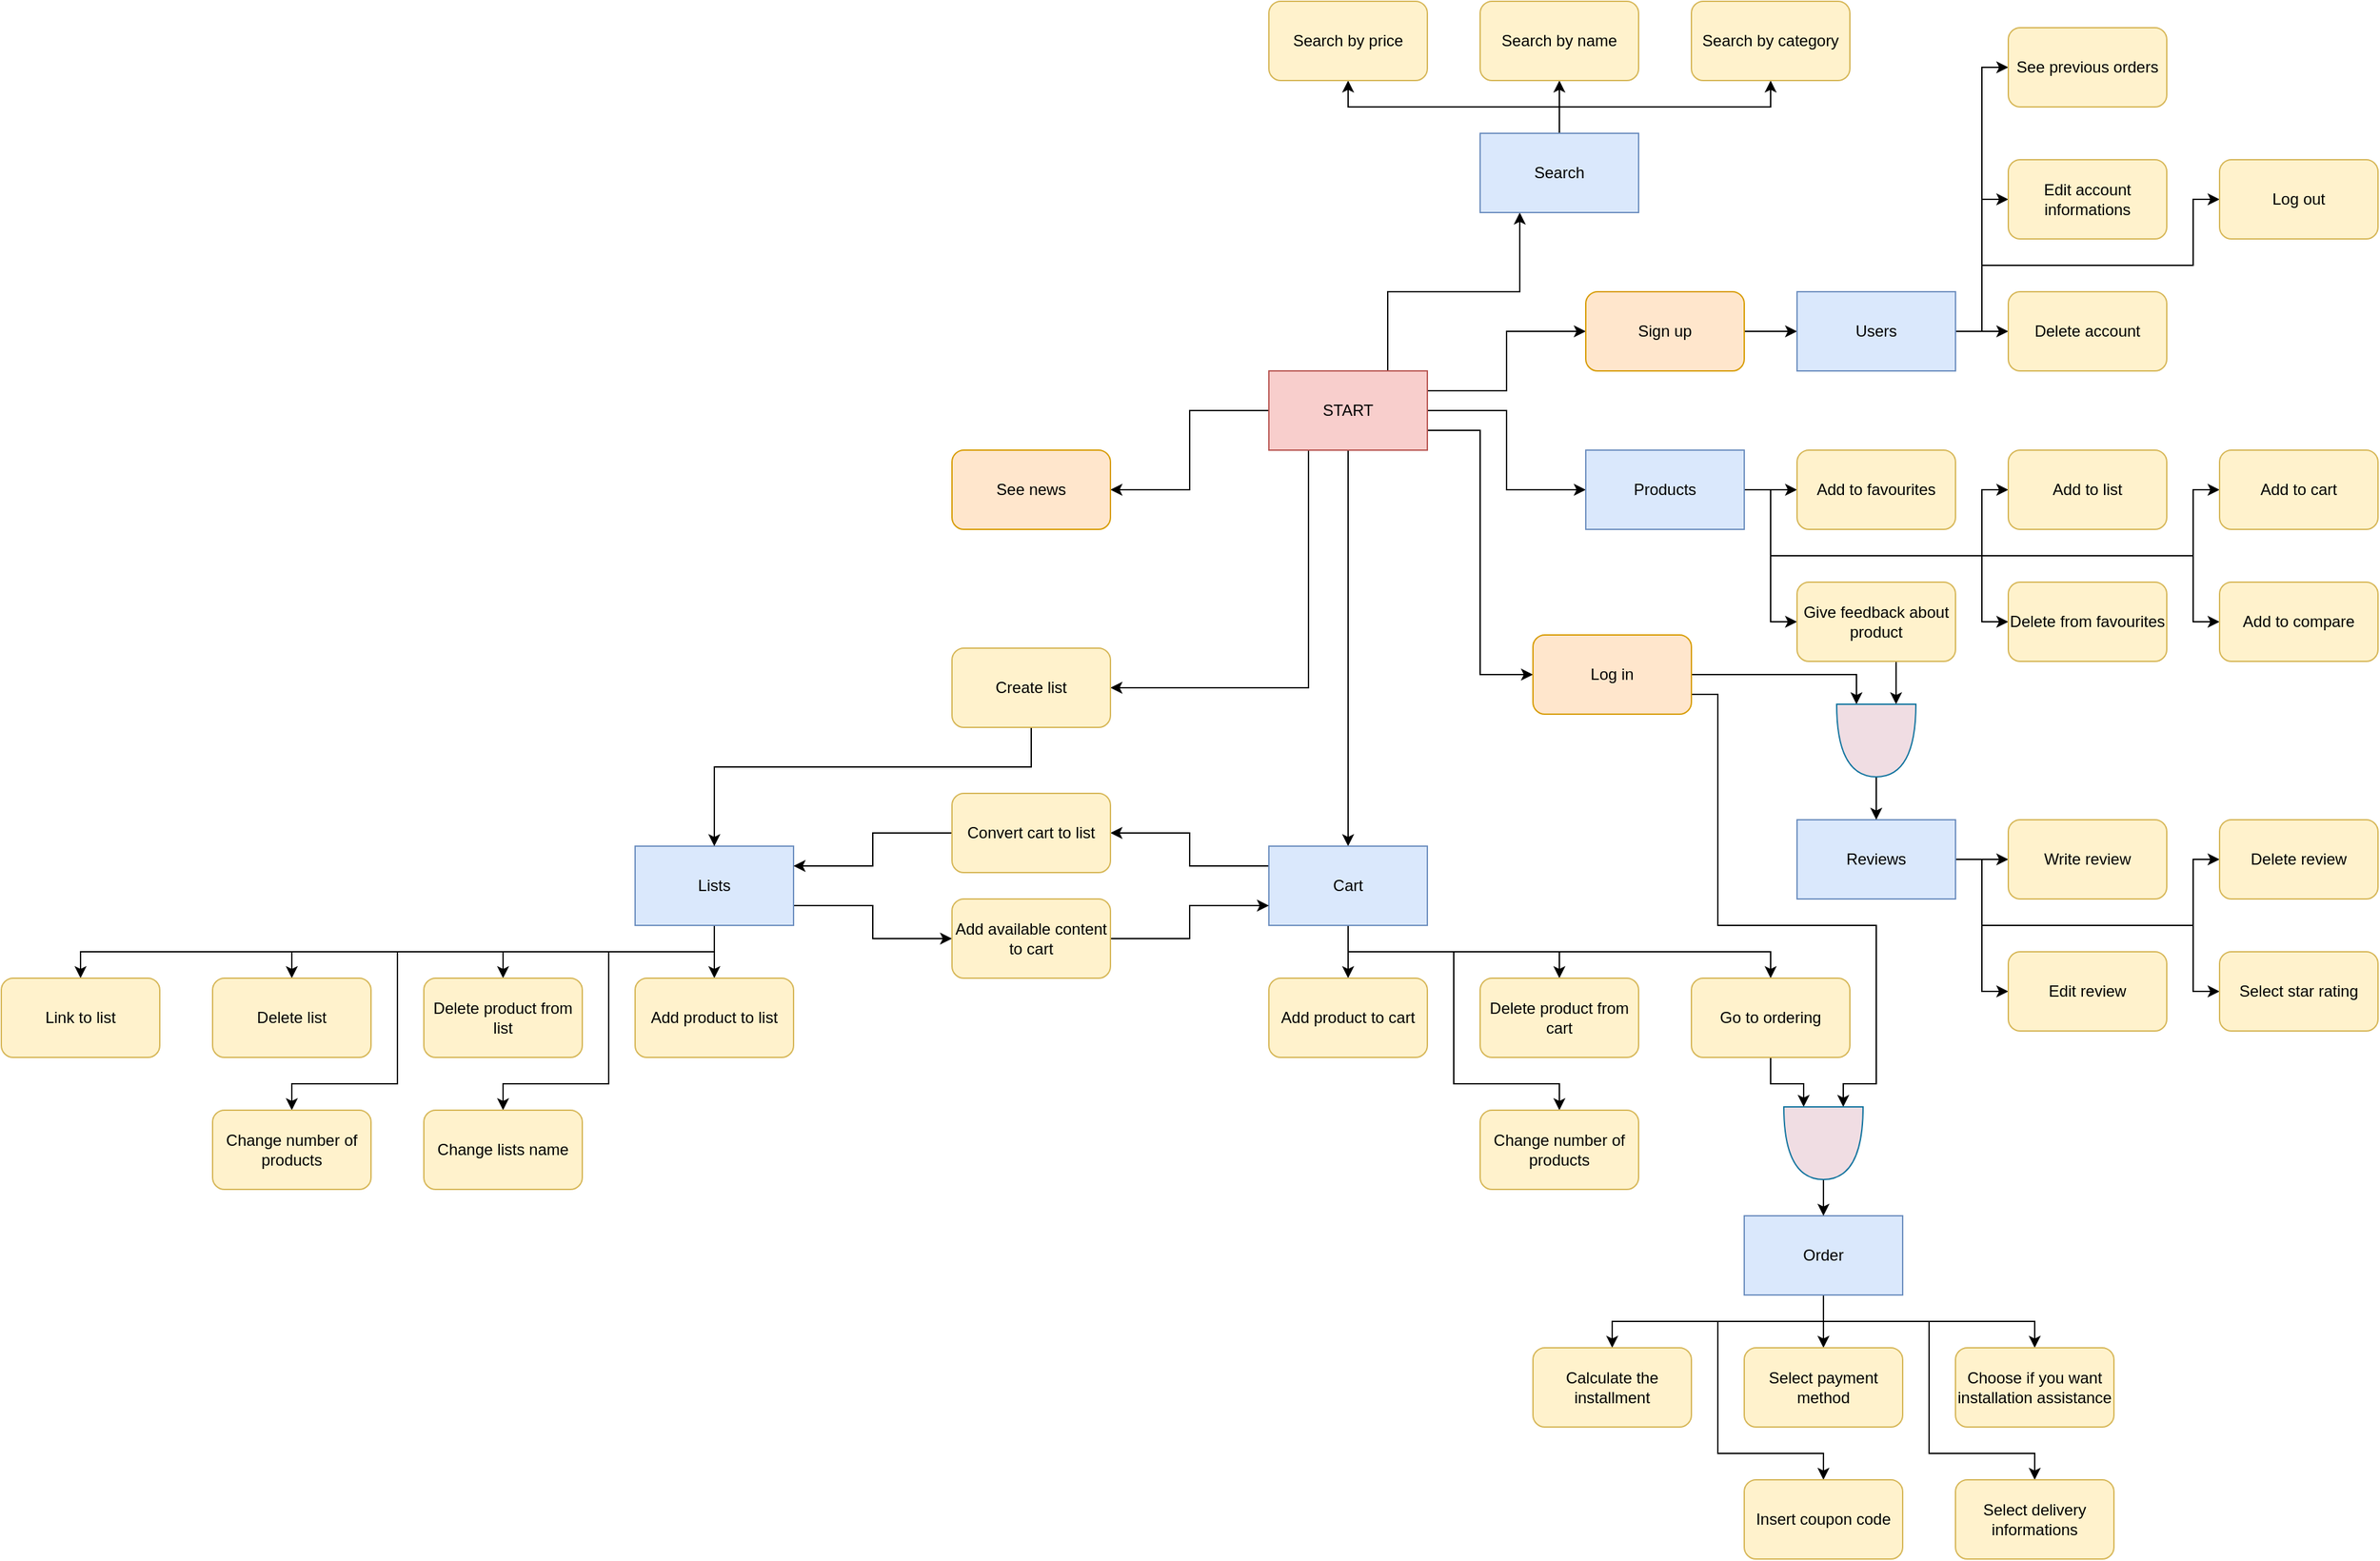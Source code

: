 <mxfile version="21.1.1" type="device">
  <diagram name="Strona-1" id="d5NZ-RXWIPKcAiohFHaF">
    <mxGraphModel dx="2749" dy="1398" grid="1" gridSize="10" guides="1" tooltips="1" connect="1" arrows="1" fold="1" page="0" pageScale="1" pageWidth="827" pageHeight="1169" math="0" shadow="0">
      <root>
        <mxCell id="0" />
        <mxCell id="1" parent="0" />
        <mxCell id="L9wFOUmPKuzxlr3ifq2y-12" style="edgeStyle=orthogonalEdgeStyle;rounded=0;orthogonalLoop=1;jettySize=auto;html=1;exitX=0.5;exitY=1;exitDx=0;exitDy=0;entryX=0.5;entryY=0;entryDx=0;entryDy=0;" parent="1" source="L9wFOUmPKuzxlr3ifq2y-1" target="L9wFOUmPKuzxlr3ifq2y-8" edge="1">
          <mxGeometry relative="1" as="geometry" />
        </mxCell>
        <mxCell id="o3dCvvGloK8SnTmopALn-24" style="edgeStyle=orthogonalEdgeStyle;rounded=0;orthogonalLoop=1;jettySize=auto;html=1;exitX=0.25;exitY=1;exitDx=0;exitDy=0;entryX=1;entryY=0.5;entryDx=0;entryDy=0;" edge="1" parent="1" source="L9wFOUmPKuzxlr3ifq2y-1" target="o3dCvvGloK8SnTmopALn-3">
          <mxGeometry relative="1" as="geometry" />
        </mxCell>
        <mxCell id="o3dCvvGloK8SnTmopALn-53" style="edgeStyle=orthogonalEdgeStyle;rounded=0;orthogonalLoop=1;jettySize=auto;html=1;exitX=1;exitY=0.75;exitDx=0;exitDy=0;entryX=0;entryY=0.5;entryDx=0;entryDy=0;fontFamily=Helvetica;fontSize=12;fontColor=default;" edge="1" parent="1" source="L9wFOUmPKuzxlr3ifq2y-1" target="L9wFOUmPKuzxlr3ifq2y-3">
          <mxGeometry relative="1" as="geometry" />
        </mxCell>
        <mxCell id="o3dCvvGloK8SnTmopALn-81" style="edgeStyle=orthogonalEdgeStyle;rounded=0;orthogonalLoop=1;jettySize=auto;html=1;exitX=1;exitY=0.25;exitDx=0;exitDy=0;entryX=0;entryY=0.5;entryDx=0;entryDy=0;fontFamily=Helvetica;fontSize=12;fontColor=default;" edge="1" parent="1" source="L9wFOUmPKuzxlr3ifq2y-1" target="L9wFOUmPKuzxlr3ifq2y-4">
          <mxGeometry relative="1" as="geometry" />
        </mxCell>
        <mxCell id="o3dCvvGloK8SnTmopALn-82" style="edgeStyle=orthogonalEdgeStyle;rounded=0;orthogonalLoop=1;jettySize=auto;html=1;exitX=1;exitY=0.5;exitDx=0;exitDy=0;entryX=0;entryY=0.5;entryDx=0;entryDy=0;fontFamily=Helvetica;fontSize=12;fontColor=default;" edge="1" parent="1" source="L9wFOUmPKuzxlr3ifq2y-1" target="L9wFOUmPKuzxlr3ifq2y-10">
          <mxGeometry relative="1" as="geometry" />
        </mxCell>
        <mxCell id="o3dCvvGloK8SnTmopALn-116" style="edgeStyle=orthogonalEdgeStyle;rounded=0;orthogonalLoop=1;jettySize=auto;html=1;exitX=0;exitY=0.5;exitDx=0;exitDy=0;entryX=1;entryY=0.5;entryDx=0;entryDy=0;fontFamily=Helvetica;fontSize=12;fontColor=default;" edge="1" parent="1" source="L9wFOUmPKuzxlr3ifq2y-1" target="L9wFOUmPKuzxlr3ifq2y-5">
          <mxGeometry relative="1" as="geometry" />
        </mxCell>
        <mxCell id="o3dCvvGloK8SnTmopALn-117" style="edgeStyle=orthogonalEdgeStyle;rounded=0;orthogonalLoop=1;jettySize=auto;html=1;exitX=0.75;exitY=0;exitDx=0;exitDy=0;entryX=0.25;entryY=1;entryDx=0;entryDy=0;fontFamily=Helvetica;fontSize=12;fontColor=default;" edge="1" parent="1" source="L9wFOUmPKuzxlr3ifq2y-1" target="L9wFOUmPKuzxlr3ifq2y-7">
          <mxGeometry relative="1" as="geometry" />
        </mxCell>
        <mxCell id="L9wFOUmPKuzxlr3ifq2y-1" value="START" style="rounded=0;whiteSpace=wrap;html=1;fillColor=#f8cecc;strokeColor=#b85450;" parent="1" vertex="1">
          <mxGeometry x="200" y="120" width="120" height="60" as="geometry" />
        </mxCell>
        <mxCell id="o3dCvvGloK8SnTmopALn-60" style="edgeStyle=orthogonalEdgeStyle;rounded=0;orthogonalLoop=1;jettySize=auto;html=1;exitX=1;exitY=0.75;exitDx=0;exitDy=0;entryX=0;entryY=0.25;entryDx=0;entryDy=0;entryPerimeter=0;fontFamily=Helvetica;fontSize=12;fontColor=default;" edge="1" parent="1" source="L9wFOUmPKuzxlr3ifq2y-3" target="o3dCvvGloK8SnTmopALn-55">
          <mxGeometry relative="1" as="geometry">
            <Array as="points">
              <mxPoint x="540" y="365" />
              <mxPoint x="540" y="540" />
              <mxPoint x="660" y="540" />
              <mxPoint x="660" y="660" />
              <mxPoint x="635" y="660" />
            </Array>
          </mxGeometry>
        </mxCell>
        <mxCell id="o3dCvvGloK8SnTmopALn-105" style="edgeStyle=orthogonalEdgeStyle;rounded=0;orthogonalLoop=1;jettySize=auto;html=1;exitX=1;exitY=0.5;exitDx=0;exitDy=0;entryX=0;entryY=0.75;entryDx=0;entryDy=0;entryPerimeter=0;fontFamily=Helvetica;fontSize=12;fontColor=default;" edge="1" parent="1" source="L9wFOUmPKuzxlr3ifq2y-3" target="o3dCvvGloK8SnTmopALn-101">
          <mxGeometry relative="1" as="geometry" />
        </mxCell>
        <mxCell id="L9wFOUmPKuzxlr3ifq2y-3" value="Log in" style="rounded=1;whiteSpace=wrap;html=1;fillColor=#ffe6cc;strokeColor=#d79b00;" parent="1" vertex="1">
          <mxGeometry x="400" y="320" width="120" height="60" as="geometry" />
        </mxCell>
        <mxCell id="o3dCvvGloK8SnTmopALn-47" style="edgeStyle=orthogonalEdgeStyle;rounded=0;orthogonalLoop=1;jettySize=auto;html=1;exitX=1;exitY=0.5;exitDx=0;exitDy=0;entryX=0;entryY=0.5;entryDx=0;entryDy=0;fontFamily=Helvetica;fontSize=12;fontColor=default;" edge="1" parent="1" source="L9wFOUmPKuzxlr3ifq2y-4" target="o3dCvvGloK8SnTmopALn-45">
          <mxGeometry relative="1" as="geometry" />
        </mxCell>
        <mxCell id="L9wFOUmPKuzxlr3ifq2y-4" value="Sign up" style="rounded=1;whiteSpace=wrap;html=1;fillColor=#ffe6cc;strokeColor=#d79b00;" parent="1" vertex="1">
          <mxGeometry x="440" y="60" width="120" height="60" as="geometry" />
        </mxCell>
        <mxCell id="L9wFOUmPKuzxlr3ifq2y-5" value="See news" style="rounded=1;whiteSpace=wrap;html=1;fillColor=#ffe6cc;strokeColor=#d79b00;" parent="1" vertex="1">
          <mxGeometry x="-40" y="180" width="120" height="60" as="geometry" />
        </mxCell>
        <mxCell id="o3dCvvGloK8SnTmopALn-121" style="edgeStyle=orthogonalEdgeStyle;rounded=0;orthogonalLoop=1;jettySize=auto;html=1;exitX=0.5;exitY=0;exitDx=0;exitDy=0;entryX=0.5;entryY=1;entryDx=0;entryDy=0;fontFamily=Helvetica;fontSize=12;fontColor=default;" edge="1" parent="1" source="L9wFOUmPKuzxlr3ifq2y-7" target="o3dCvvGloK8SnTmopALn-118">
          <mxGeometry relative="1" as="geometry" />
        </mxCell>
        <mxCell id="o3dCvvGloK8SnTmopALn-122" style="edgeStyle=orthogonalEdgeStyle;rounded=0;orthogonalLoop=1;jettySize=auto;html=1;exitX=0.5;exitY=0;exitDx=0;exitDy=0;entryX=0.5;entryY=1;entryDx=0;entryDy=0;fontFamily=Helvetica;fontSize=12;fontColor=default;" edge="1" parent="1" source="L9wFOUmPKuzxlr3ifq2y-7" target="o3dCvvGloK8SnTmopALn-119">
          <mxGeometry relative="1" as="geometry" />
        </mxCell>
        <mxCell id="o3dCvvGloK8SnTmopALn-123" style="edgeStyle=orthogonalEdgeStyle;rounded=0;orthogonalLoop=1;jettySize=auto;html=1;exitX=0.5;exitY=0;exitDx=0;exitDy=0;entryX=0.5;entryY=1;entryDx=0;entryDy=0;fontFamily=Helvetica;fontSize=12;fontColor=default;" edge="1" parent="1" source="L9wFOUmPKuzxlr3ifq2y-7" target="o3dCvvGloK8SnTmopALn-120">
          <mxGeometry relative="1" as="geometry" />
        </mxCell>
        <mxCell id="L9wFOUmPKuzxlr3ifq2y-7" value="Search" style="rounded=0;whiteSpace=wrap;html=1;fillColor=#dae8fc;strokeColor=#6c8ebf;" parent="1" vertex="1">
          <mxGeometry x="360" y="-60" width="120" height="60" as="geometry" />
        </mxCell>
        <mxCell id="o3dCvvGloK8SnTmopALn-20" style="edgeStyle=orthogonalEdgeStyle;rounded=0;orthogonalLoop=1;jettySize=auto;html=1;exitX=0;exitY=0.25;exitDx=0;exitDy=0;entryX=1;entryY=0.5;entryDx=0;entryDy=0;" edge="1" parent="1" source="L9wFOUmPKuzxlr3ifq2y-8" target="L9wFOUmPKuzxlr3ifq2y-13">
          <mxGeometry relative="1" as="geometry" />
        </mxCell>
        <mxCell id="o3dCvvGloK8SnTmopALn-36" style="edgeStyle=orthogonalEdgeStyle;rounded=0;orthogonalLoop=1;jettySize=auto;html=1;exitX=0.5;exitY=1;exitDx=0;exitDy=0;entryX=0.5;entryY=0;entryDx=0;entryDy=0;fontFamily=Helvetica;fontSize=12;fontColor=default;" edge="1" parent="1" source="L9wFOUmPKuzxlr3ifq2y-8" target="o3dCvvGloK8SnTmopALn-35">
          <mxGeometry relative="1" as="geometry" />
        </mxCell>
        <mxCell id="o3dCvvGloK8SnTmopALn-39" style="edgeStyle=orthogonalEdgeStyle;rounded=0;orthogonalLoop=1;jettySize=auto;html=1;exitX=0.5;exitY=1;exitDx=0;exitDy=0;entryX=0.5;entryY=0;entryDx=0;entryDy=0;fontFamily=Helvetica;fontSize=12;fontColor=default;" edge="1" parent="1" source="L9wFOUmPKuzxlr3ifq2y-8" target="o3dCvvGloK8SnTmopALn-38">
          <mxGeometry relative="1" as="geometry" />
        </mxCell>
        <mxCell id="o3dCvvGloK8SnTmopALn-40" style="edgeStyle=orthogonalEdgeStyle;rounded=0;orthogonalLoop=1;jettySize=auto;html=1;exitX=0.5;exitY=1;exitDx=0;exitDy=0;entryX=0.5;entryY=0;entryDx=0;entryDy=0;fontFamily=Helvetica;fontSize=12;fontColor=default;" edge="1" parent="1" source="L9wFOUmPKuzxlr3ifq2y-8" target="o3dCvvGloK8SnTmopALn-26">
          <mxGeometry relative="1" as="geometry">
            <Array as="points">
              <mxPoint x="260" y="560" />
              <mxPoint x="340" y="560" />
              <mxPoint x="340" y="660" />
              <mxPoint x="420" y="660" />
            </Array>
          </mxGeometry>
        </mxCell>
        <mxCell id="o3dCvvGloK8SnTmopALn-42" style="edgeStyle=orthogonalEdgeStyle;rounded=0;orthogonalLoop=1;jettySize=auto;html=1;exitX=0.5;exitY=1;exitDx=0;exitDy=0;entryX=0.5;entryY=0;entryDx=0;entryDy=0;fontFamily=Helvetica;fontSize=12;fontColor=default;" edge="1" parent="1" source="L9wFOUmPKuzxlr3ifq2y-8" target="o3dCvvGloK8SnTmopALn-41">
          <mxGeometry relative="1" as="geometry" />
        </mxCell>
        <mxCell id="L9wFOUmPKuzxlr3ifq2y-8" value="Cart" style="rounded=0;whiteSpace=wrap;html=1;fillColor=#dae8fc;strokeColor=#6c8ebf;" parent="1" vertex="1">
          <mxGeometry x="200" y="480" width="120" height="60" as="geometry" />
        </mxCell>
        <mxCell id="o3dCvvGloK8SnTmopALn-6" style="edgeStyle=orthogonalEdgeStyle;rounded=0;orthogonalLoop=1;jettySize=auto;html=1;exitX=0.5;exitY=1;exitDx=0;exitDy=0;entryX=0.5;entryY=0;entryDx=0;entryDy=0;" edge="1" parent="1" source="L9wFOUmPKuzxlr3ifq2y-9" target="o3dCvvGloK8SnTmopALn-2">
          <mxGeometry relative="1" as="geometry" />
        </mxCell>
        <mxCell id="o3dCvvGloK8SnTmopALn-7" style="edgeStyle=orthogonalEdgeStyle;rounded=0;orthogonalLoop=1;jettySize=auto;html=1;exitX=0.5;exitY=1;exitDx=0;exitDy=0;entryX=0.5;entryY=0;entryDx=0;entryDy=0;" edge="1" parent="1" source="L9wFOUmPKuzxlr3ifq2y-9" target="o3dCvvGloK8SnTmopALn-1">
          <mxGeometry relative="1" as="geometry" />
        </mxCell>
        <mxCell id="o3dCvvGloK8SnTmopALn-9" style="edgeStyle=orthogonalEdgeStyle;rounded=0;orthogonalLoop=1;jettySize=auto;html=1;exitX=0.5;exitY=1;exitDx=0;exitDy=0;entryX=0.5;entryY=0;entryDx=0;entryDy=0;" edge="1" parent="1" source="L9wFOUmPKuzxlr3ifq2y-9" target="o3dCvvGloK8SnTmopALn-8">
          <mxGeometry relative="1" as="geometry" />
        </mxCell>
        <mxCell id="o3dCvvGloK8SnTmopALn-22" style="edgeStyle=orthogonalEdgeStyle;rounded=0;orthogonalLoop=1;jettySize=auto;html=1;exitX=1;exitY=0.75;exitDx=0;exitDy=0;entryX=0;entryY=0.5;entryDx=0;entryDy=0;" edge="1" parent="1" source="L9wFOUmPKuzxlr3ifq2y-9" target="o3dCvvGloK8SnTmopALn-11">
          <mxGeometry relative="1" as="geometry" />
        </mxCell>
        <mxCell id="o3dCvvGloK8SnTmopALn-30" style="edgeStyle=orthogonalEdgeStyle;rounded=0;orthogonalLoop=1;jettySize=auto;html=1;exitX=0.5;exitY=1;exitDx=0;exitDy=0;entryX=0.5;entryY=0;entryDx=0;entryDy=0;fontFamily=Helvetica;fontSize=12;fontColor=default;" edge="1" parent="1" source="L9wFOUmPKuzxlr3ifq2y-9" target="o3dCvvGloK8SnTmopALn-25">
          <mxGeometry relative="1" as="geometry">
            <Array as="points">
              <mxPoint x="-220" y="560" />
              <mxPoint x="-460" y="560" />
              <mxPoint x="-460" y="660" />
              <mxPoint x="-540" y="660" />
            </Array>
          </mxGeometry>
        </mxCell>
        <mxCell id="o3dCvvGloK8SnTmopALn-32" style="edgeStyle=orthogonalEdgeStyle;rounded=0;orthogonalLoop=1;jettySize=auto;html=1;exitX=0.5;exitY=1;exitDx=0;exitDy=0;entryX=0.5;entryY=0;entryDx=0;entryDy=0;fontFamily=Helvetica;fontSize=12;fontColor=default;" edge="1" parent="1" source="L9wFOUmPKuzxlr3ifq2y-9" target="o3dCvvGloK8SnTmopALn-28">
          <mxGeometry relative="1" as="geometry">
            <Array as="points">
              <mxPoint x="-220" y="560" />
              <mxPoint x="-300" y="560" />
              <mxPoint x="-300" y="660" />
              <mxPoint x="-380" y="660" />
            </Array>
          </mxGeometry>
        </mxCell>
        <mxCell id="o3dCvvGloK8SnTmopALn-34" style="edgeStyle=orthogonalEdgeStyle;rounded=0;orthogonalLoop=1;jettySize=auto;html=1;exitX=0.5;exitY=1;exitDx=0;exitDy=0;entryX=0.5;entryY=0;entryDx=0;entryDy=0;fontFamily=Helvetica;fontSize=12;fontColor=default;" edge="1" parent="1" source="L9wFOUmPKuzxlr3ifq2y-9" target="o3dCvvGloK8SnTmopALn-29">
          <mxGeometry relative="1" as="geometry" />
        </mxCell>
        <mxCell id="L9wFOUmPKuzxlr3ifq2y-9" value="Lists" style="rounded=0;whiteSpace=wrap;html=1;fillColor=#dae8fc;strokeColor=#6c8ebf;" parent="1" vertex="1">
          <mxGeometry x="-280" y="480" width="120" height="60" as="geometry" />
        </mxCell>
        <mxCell id="o3dCvvGloK8SnTmopALn-91" style="edgeStyle=orthogonalEdgeStyle;rounded=0;orthogonalLoop=1;jettySize=auto;html=1;exitX=1;exitY=0.5;exitDx=0;exitDy=0;entryX=0;entryY=0.5;entryDx=0;entryDy=0;fontFamily=Helvetica;fontSize=12;fontColor=default;" edge="1" parent="1" source="L9wFOUmPKuzxlr3ifq2y-10" target="o3dCvvGloK8SnTmopALn-83">
          <mxGeometry relative="1" as="geometry" />
        </mxCell>
        <mxCell id="o3dCvvGloK8SnTmopALn-92" style="edgeStyle=orthogonalEdgeStyle;rounded=0;orthogonalLoop=1;jettySize=auto;html=1;exitX=1;exitY=0.5;exitDx=0;exitDy=0;entryX=0;entryY=0.5;entryDx=0;entryDy=0;fontFamily=Helvetica;fontSize=12;fontColor=default;" edge="1" parent="1" source="L9wFOUmPKuzxlr3ifq2y-10" target="o3dCvvGloK8SnTmopALn-85">
          <mxGeometry relative="1" as="geometry">
            <Array as="points">
              <mxPoint x="580" y="210" />
              <mxPoint x="580" y="260" />
              <mxPoint x="740" y="260" />
              <mxPoint x="740" y="210" />
            </Array>
          </mxGeometry>
        </mxCell>
        <mxCell id="o3dCvvGloK8SnTmopALn-94" style="edgeStyle=orthogonalEdgeStyle;rounded=0;orthogonalLoop=1;jettySize=auto;html=1;exitX=1;exitY=0.5;exitDx=0;exitDy=0;entryX=0;entryY=0.5;entryDx=0;entryDy=0;fontFamily=Helvetica;fontSize=12;fontColor=default;" edge="1" parent="1" source="L9wFOUmPKuzxlr3ifq2y-10" target="o3dCvvGloK8SnTmopALn-86">
          <mxGeometry relative="1" as="geometry">
            <Array as="points">
              <mxPoint x="580" y="210" />
              <mxPoint x="580" y="260" />
              <mxPoint x="900" y="260" />
              <mxPoint x="900" y="210" />
            </Array>
          </mxGeometry>
        </mxCell>
        <mxCell id="o3dCvvGloK8SnTmopALn-98" style="edgeStyle=orthogonalEdgeStyle;rounded=0;orthogonalLoop=1;jettySize=auto;html=1;exitX=1;exitY=0.5;exitDx=0;exitDy=0;entryX=0;entryY=0.5;entryDx=0;entryDy=0;fontFamily=Helvetica;fontSize=12;fontColor=default;" edge="1" parent="1" source="L9wFOUmPKuzxlr3ifq2y-10" target="o3dCvvGloK8SnTmopALn-95">
          <mxGeometry relative="1" as="geometry" />
        </mxCell>
        <mxCell id="o3dCvvGloK8SnTmopALn-99" style="edgeStyle=orthogonalEdgeStyle;rounded=0;orthogonalLoop=1;jettySize=auto;html=1;exitX=1;exitY=0.5;exitDx=0;exitDy=0;entryX=0;entryY=0.5;entryDx=0;entryDy=0;fontFamily=Helvetica;fontSize=12;fontColor=default;" edge="1" parent="1" source="L9wFOUmPKuzxlr3ifq2y-10" target="o3dCvvGloK8SnTmopALn-84">
          <mxGeometry relative="1" as="geometry">
            <Array as="points">
              <mxPoint x="580" y="210" />
              <mxPoint x="580" y="260" />
              <mxPoint x="740" y="260" />
              <mxPoint x="740" y="310" />
            </Array>
          </mxGeometry>
        </mxCell>
        <mxCell id="o3dCvvGloK8SnTmopALn-110" style="edgeStyle=orthogonalEdgeStyle;rounded=0;orthogonalLoop=1;jettySize=auto;html=1;exitX=1;exitY=0.5;exitDx=0;exitDy=0;entryX=0;entryY=0.5;entryDx=0;entryDy=0;fontFamily=Helvetica;fontSize=12;fontColor=default;" edge="1" parent="1" source="L9wFOUmPKuzxlr3ifq2y-10" target="o3dCvvGloK8SnTmopALn-109">
          <mxGeometry relative="1" as="geometry">
            <Array as="points">
              <mxPoint x="580" y="210" />
              <mxPoint x="580" y="260" />
              <mxPoint x="900" y="260" />
              <mxPoint x="900" y="310" />
            </Array>
          </mxGeometry>
        </mxCell>
        <mxCell id="L9wFOUmPKuzxlr3ifq2y-10" value="Products" style="rounded=0;whiteSpace=wrap;html=1;fillColor=#dae8fc;strokeColor=#6c8ebf;" parent="1" vertex="1">
          <mxGeometry x="440" y="180" width="120" height="60" as="geometry" />
        </mxCell>
        <mxCell id="o3dCvvGloK8SnTmopALn-111" style="edgeStyle=orthogonalEdgeStyle;rounded=0;orthogonalLoop=1;jettySize=auto;html=1;exitX=1;exitY=0.5;exitDx=0;exitDy=0;entryX=0;entryY=0.5;entryDx=0;entryDy=0;fontFamily=Helvetica;fontSize=12;fontColor=default;" edge="1" parent="1" source="L9wFOUmPKuzxlr3ifq2y-11" target="o3dCvvGloK8SnTmopALn-106">
          <mxGeometry relative="1" as="geometry" />
        </mxCell>
        <mxCell id="o3dCvvGloK8SnTmopALn-112" style="edgeStyle=orthogonalEdgeStyle;rounded=0;orthogonalLoop=1;jettySize=auto;html=1;exitX=1;exitY=0.5;exitDx=0;exitDy=0;entryX=0;entryY=0.5;entryDx=0;entryDy=0;fontFamily=Helvetica;fontSize=12;fontColor=default;" edge="1" parent="1" source="L9wFOUmPKuzxlr3ifq2y-11" target="o3dCvvGloK8SnTmopALn-107">
          <mxGeometry relative="1" as="geometry" />
        </mxCell>
        <mxCell id="o3dCvvGloK8SnTmopALn-113" style="edgeStyle=orthogonalEdgeStyle;rounded=0;orthogonalLoop=1;jettySize=auto;html=1;exitX=1;exitY=0.5;exitDx=0;exitDy=0;entryX=0;entryY=0.5;entryDx=0;entryDy=0;fontFamily=Helvetica;fontSize=12;fontColor=default;" edge="1" parent="1" source="L9wFOUmPKuzxlr3ifq2y-11" target="o3dCvvGloK8SnTmopALn-108">
          <mxGeometry relative="1" as="geometry">
            <Array as="points">
              <mxPoint x="740" y="490" />
              <mxPoint x="740" y="540" />
              <mxPoint x="900" y="540" />
              <mxPoint x="900" y="490" />
            </Array>
          </mxGeometry>
        </mxCell>
        <mxCell id="o3dCvvGloK8SnTmopALn-115" style="edgeStyle=orthogonalEdgeStyle;rounded=0;orthogonalLoop=1;jettySize=auto;html=1;exitX=1;exitY=0.5;exitDx=0;exitDy=0;entryX=0;entryY=0.5;entryDx=0;entryDy=0;fontFamily=Helvetica;fontSize=12;fontColor=default;" edge="1" parent="1" source="L9wFOUmPKuzxlr3ifq2y-11" target="o3dCvvGloK8SnTmopALn-114">
          <mxGeometry relative="1" as="geometry">
            <Array as="points">
              <mxPoint x="740" y="490" />
              <mxPoint x="740" y="540" />
              <mxPoint x="900" y="540" />
              <mxPoint x="900" y="590" />
            </Array>
          </mxGeometry>
        </mxCell>
        <mxCell id="L9wFOUmPKuzxlr3ifq2y-11" value="Reviews" style="rounded=0;whiteSpace=wrap;html=1;fillColor=#dae8fc;strokeColor=#6c8ebf;" parent="1" vertex="1">
          <mxGeometry x="600" y="460" width="120" height="60" as="geometry" />
        </mxCell>
        <mxCell id="o3dCvvGloK8SnTmopALn-21" style="edgeStyle=orthogonalEdgeStyle;rounded=0;orthogonalLoop=1;jettySize=auto;html=1;exitX=0;exitY=0.5;exitDx=0;exitDy=0;entryX=1;entryY=0.25;entryDx=0;entryDy=0;" edge="1" parent="1" source="L9wFOUmPKuzxlr3ifq2y-13" target="L9wFOUmPKuzxlr3ifq2y-9">
          <mxGeometry relative="1" as="geometry" />
        </mxCell>
        <mxCell id="L9wFOUmPKuzxlr3ifq2y-13" value="Convert cart to list" style="rounded=1;whiteSpace=wrap;html=1;fillColor=#fff2cc;strokeColor=#d6b656;" parent="1" vertex="1">
          <mxGeometry x="-40" y="440" width="120" height="60" as="geometry" />
        </mxCell>
        <mxCell id="o3dCvvGloK8SnTmopALn-1" value="Delete product from list" style="rounded=1;whiteSpace=wrap;html=1;fillColor=#fff2cc;strokeColor=#d6b656;" vertex="1" parent="1">
          <mxGeometry x="-440" y="580" width="120" height="60" as="geometry" />
        </mxCell>
        <mxCell id="o3dCvvGloK8SnTmopALn-2" value="Add product to list" style="rounded=1;whiteSpace=wrap;html=1;fillColor=#fff2cc;strokeColor=#d6b656;" vertex="1" parent="1">
          <mxGeometry x="-280" y="580" width="120" height="60" as="geometry" />
        </mxCell>
        <mxCell id="o3dCvvGloK8SnTmopALn-5" style="edgeStyle=orthogonalEdgeStyle;rounded=0;orthogonalLoop=1;jettySize=auto;html=1;exitX=0.5;exitY=1;exitDx=0;exitDy=0;entryX=0.5;entryY=0;entryDx=0;entryDy=0;" edge="1" parent="1" source="o3dCvvGloK8SnTmopALn-3" target="L9wFOUmPKuzxlr3ifq2y-9">
          <mxGeometry relative="1" as="geometry">
            <Array as="points">
              <mxPoint x="20" y="420" />
              <mxPoint x="-220" y="420" />
            </Array>
          </mxGeometry>
        </mxCell>
        <mxCell id="o3dCvvGloK8SnTmopALn-3" value="Create list" style="rounded=1;whiteSpace=wrap;html=1;fillColor=#fff2cc;strokeColor=#d6b656;" vertex="1" parent="1">
          <mxGeometry x="-40" y="330" width="120" height="60" as="geometry" />
        </mxCell>
        <mxCell id="o3dCvvGloK8SnTmopALn-8" value="Delete list" style="rounded=1;whiteSpace=wrap;html=1;fillColor=#fff2cc;strokeColor=#d6b656;" vertex="1" parent="1">
          <mxGeometry x="-600" y="580" width="120" height="60" as="geometry" />
        </mxCell>
        <mxCell id="o3dCvvGloK8SnTmopALn-23" style="edgeStyle=orthogonalEdgeStyle;rounded=0;orthogonalLoop=1;jettySize=auto;html=1;exitX=1;exitY=0.5;exitDx=0;exitDy=0;entryX=0;entryY=0.75;entryDx=0;entryDy=0;" edge="1" parent="1" source="o3dCvvGloK8SnTmopALn-11" target="L9wFOUmPKuzxlr3ifq2y-8">
          <mxGeometry relative="1" as="geometry" />
        </mxCell>
        <mxCell id="o3dCvvGloK8SnTmopALn-11" value="Add available content to cart" style="rounded=1;whiteSpace=wrap;html=1;fillColor=#fff2cc;strokeColor=#d6b656;" vertex="1" parent="1">
          <mxGeometry x="-40" y="520" width="120" height="60" as="geometry" />
        </mxCell>
        <mxCell id="o3dCvvGloK8SnTmopALn-25" value="Change number of products" style="rounded=1;whiteSpace=wrap;html=1;fillColor=#fff2cc;strokeColor=#d6b656;" vertex="1" parent="1">
          <mxGeometry x="-600" y="680" width="120" height="60" as="geometry" />
        </mxCell>
        <mxCell id="o3dCvvGloK8SnTmopALn-26" value="Change number of products" style="rounded=1;whiteSpace=wrap;html=1;fillColor=#fff2cc;strokeColor=#d6b656;" vertex="1" parent="1">
          <mxGeometry x="360" y="680" width="120" height="60" as="geometry" />
        </mxCell>
        <mxCell id="o3dCvvGloK8SnTmopALn-28" value="Change lists name" style="rounded=1;whiteSpace=wrap;html=1;strokeColor=#d6b656;fontFamily=Helvetica;fontSize=12;fontColor=default;fillColor=#fff2cc;" vertex="1" parent="1">
          <mxGeometry x="-440" y="680" width="120" height="60" as="geometry" />
        </mxCell>
        <mxCell id="o3dCvvGloK8SnTmopALn-29" value="Link to list" style="rounded=1;whiteSpace=wrap;html=1;strokeColor=#d6b656;fontFamily=Helvetica;fontSize=12;fontColor=default;fillColor=#fff2cc;" vertex="1" parent="1">
          <mxGeometry x="-760" y="580" width="120" height="60" as="geometry" />
        </mxCell>
        <mxCell id="o3dCvvGloK8SnTmopALn-35" value="Add product to cart" style="rounded=1;whiteSpace=wrap;html=1;strokeColor=#d6b656;fontFamily=Helvetica;fontSize=12;fontColor=default;fillColor=#fff2cc;" vertex="1" parent="1">
          <mxGeometry x="200" y="580" width="120" height="60" as="geometry" />
        </mxCell>
        <mxCell id="o3dCvvGloK8SnTmopALn-38" value="Delete product from cart" style="rounded=1;whiteSpace=wrap;html=1;strokeColor=#d6b656;fontFamily=Helvetica;fontSize=12;fontColor=default;fillColor=#fff2cc;" vertex="1" parent="1">
          <mxGeometry x="360" y="580" width="120" height="60" as="geometry" />
        </mxCell>
        <mxCell id="o3dCvvGloK8SnTmopALn-59" style="edgeStyle=orthogonalEdgeStyle;rounded=0;orthogonalLoop=1;jettySize=auto;html=1;exitX=0.5;exitY=1;exitDx=0;exitDy=0;entryX=0;entryY=0.75;entryDx=0;entryDy=0;entryPerimeter=0;fontFamily=Helvetica;fontSize=12;fontColor=default;" edge="1" parent="1" source="o3dCvvGloK8SnTmopALn-41" target="o3dCvvGloK8SnTmopALn-55">
          <mxGeometry relative="1" as="geometry" />
        </mxCell>
        <mxCell id="o3dCvvGloK8SnTmopALn-41" value="Go to ordering" style="rounded=1;whiteSpace=wrap;html=1;strokeColor=#d6b656;fontFamily=Helvetica;fontSize=12;fontColor=default;fillColor=#fff2cc;" vertex="1" parent="1">
          <mxGeometry x="520" y="580" width="120" height="60" as="geometry" />
        </mxCell>
        <mxCell id="o3dCvvGloK8SnTmopALn-62" style="edgeStyle=orthogonalEdgeStyle;rounded=0;orthogonalLoop=1;jettySize=auto;html=1;exitX=0.5;exitY=1;exitDx=0;exitDy=0;entryX=0.5;entryY=0;entryDx=0;entryDy=0;fontFamily=Helvetica;fontSize=12;fontColor=default;" edge="1" parent="1" source="o3dCvvGloK8SnTmopALn-43" target="o3dCvvGloK8SnTmopALn-61">
          <mxGeometry relative="1" as="geometry" />
        </mxCell>
        <mxCell id="o3dCvvGloK8SnTmopALn-64" style="edgeStyle=orthogonalEdgeStyle;rounded=0;orthogonalLoop=1;jettySize=auto;html=1;exitX=0.5;exitY=1;exitDx=0;exitDy=0;entryX=0.5;entryY=0;entryDx=0;entryDy=0;fontFamily=Helvetica;fontSize=12;fontColor=default;" edge="1" parent="1" source="o3dCvvGloK8SnTmopALn-43" target="o3dCvvGloK8SnTmopALn-63">
          <mxGeometry relative="1" as="geometry" />
        </mxCell>
        <mxCell id="o3dCvvGloK8SnTmopALn-66" style="edgeStyle=orthogonalEdgeStyle;rounded=0;orthogonalLoop=1;jettySize=auto;html=1;exitX=0.5;exitY=1;exitDx=0;exitDy=0;entryX=0.5;entryY=0;entryDx=0;entryDy=0;fontFamily=Helvetica;fontSize=12;fontColor=default;" edge="1" parent="1" source="o3dCvvGloK8SnTmopALn-43" target="o3dCvvGloK8SnTmopALn-65">
          <mxGeometry relative="1" as="geometry" />
        </mxCell>
        <mxCell id="o3dCvvGloK8SnTmopALn-68" style="edgeStyle=orthogonalEdgeStyle;rounded=0;orthogonalLoop=1;jettySize=auto;html=1;exitX=0.5;exitY=1;exitDx=0;exitDy=0;entryX=0.5;entryY=0;entryDx=0;entryDy=0;fontFamily=Helvetica;fontSize=12;fontColor=default;" edge="1" parent="1" source="o3dCvvGloK8SnTmopALn-43" target="o3dCvvGloK8SnTmopALn-67">
          <mxGeometry relative="1" as="geometry">
            <Array as="points">
              <mxPoint x="620" y="840" />
              <mxPoint x="540" y="840" />
              <mxPoint x="540" y="940" />
              <mxPoint x="620" y="940" />
            </Array>
          </mxGeometry>
        </mxCell>
        <mxCell id="o3dCvvGloK8SnTmopALn-70" style="edgeStyle=orthogonalEdgeStyle;rounded=0;orthogonalLoop=1;jettySize=auto;html=1;exitX=0.5;exitY=1;exitDx=0;exitDy=0;entryX=0.5;entryY=0;entryDx=0;entryDy=0;fontFamily=Helvetica;fontSize=12;fontColor=default;" edge="1" parent="1" source="o3dCvvGloK8SnTmopALn-43" target="o3dCvvGloK8SnTmopALn-69">
          <mxGeometry relative="1" as="geometry">
            <Array as="points">
              <mxPoint x="620" y="840" />
              <mxPoint x="700" y="840" />
              <mxPoint x="700" y="940" />
              <mxPoint x="780" y="940" />
            </Array>
          </mxGeometry>
        </mxCell>
        <mxCell id="o3dCvvGloK8SnTmopALn-43" value="Order" style="rounded=0;whiteSpace=wrap;html=1;strokeColor=#6c8ebf;fontFamily=Helvetica;fontSize=12;fillColor=#dae8fc;" vertex="1" parent="1">
          <mxGeometry x="560" y="760" width="120" height="60" as="geometry" />
        </mxCell>
        <mxCell id="o3dCvvGloK8SnTmopALn-72" style="edgeStyle=orthogonalEdgeStyle;rounded=0;orthogonalLoop=1;jettySize=auto;html=1;exitX=1;exitY=0.5;exitDx=0;exitDy=0;entryX=0;entryY=0.5;entryDx=0;entryDy=0;fontFamily=Helvetica;fontSize=12;fontColor=default;" edge="1" parent="1" source="o3dCvvGloK8SnTmopALn-45" target="o3dCvvGloK8SnTmopALn-71">
          <mxGeometry relative="1" as="geometry" />
        </mxCell>
        <mxCell id="o3dCvvGloK8SnTmopALn-74" style="edgeStyle=orthogonalEdgeStyle;rounded=0;orthogonalLoop=1;jettySize=auto;html=1;exitX=1;exitY=0.5;exitDx=0;exitDy=0;entryX=0;entryY=0.5;entryDx=0;entryDy=0;fontFamily=Helvetica;fontSize=12;fontColor=default;" edge="1" parent="1" source="o3dCvvGloK8SnTmopALn-45" target="o3dCvvGloK8SnTmopALn-73">
          <mxGeometry relative="1" as="geometry" />
        </mxCell>
        <mxCell id="o3dCvvGloK8SnTmopALn-87" style="edgeStyle=orthogonalEdgeStyle;rounded=0;orthogonalLoop=1;jettySize=auto;html=1;exitX=1;exitY=0.5;exitDx=0;exitDy=0;fontFamily=Helvetica;fontSize=12;fontColor=default;entryX=0;entryY=0.5;entryDx=0;entryDy=0;" edge="1" parent="1" source="o3dCvvGloK8SnTmopALn-45" target="o3dCvvGloK8SnTmopALn-75">
          <mxGeometry relative="1" as="geometry">
            <Array as="points">
              <mxPoint x="740" y="90" />
              <mxPoint x="740" y="40" />
              <mxPoint x="900" y="40" />
              <mxPoint x="900" y="-10" />
            </Array>
          </mxGeometry>
        </mxCell>
        <mxCell id="o3dCvvGloK8SnTmopALn-88" style="edgeStyle=orthogonalEdgeStyle;rounded=0;orthogonalLoop=1;jettySize=auto;html=1;exitX=1;exitY=0.5;exitDx=0;exitDy=0;entryX=0;entryY=0.5;entryDx=0;entryDy=0;fontFamily=Helvetica;fontSize=12;fontColor=default;" edge="1" parent="1" source="o3dCvvGloK8SnTmopALn-45" target="o3dCvvGloK8SnTmopALn-77">
          <mxGeometry relative="1" as="geometry" />
        </mxCell>
        <mxCell id="o3dCvvGloK8SnTmopALn-45" value="Users" style="rounded=0;whiteSpace=wrap;html=1;strokeColor=#6c8ebf;fontFamily=Helvetica;fontSize=12;fillColor=#dae8fc;" vertex="1" parent="1">
          <mxGeometry x="600" y="60" width="120" height="60" as="geometry" />
        </mxCell>
        <mxCell id="o3dCvvGloK8SnTmopALn-58" style="edgeStyle=orthogonalEdgeStyle;rounded=0;orthogonalLoop=1;jettySize=auto;html=1;exitX=1;exitY=0.5;exitDx=0;exitDy=0;exitPerimeter=0;entryX=0.5;entryY=0;entryDx=0;entryDy=0;fontFamily=Helvetica;fontSize=12;fontColor=default;" edge="1" parent="1" source="o3dCvvGloK8SnTmopALn-55" target="o3dCvvGloK8SnTmopALn-43">
          <mxGeometry relative="1" as="geometry" />
        </mxCell>
        <mxCell id="o3dCvvGloK8SnTmopALn-55" value="" style="shape=or;whiteSpace=wrap;html=1;rounded=1;strokeColor=#10739e;fontFamily=Helvetica;fontSize=12;fillColor=#F0DDE3;rotation=90;" vertex="1" parent="1">
          <mxGeometry x="592.5" y="675" width="55" height="60" as="geometry" />
        </mxCell>
        <mxCell id="o3dCvvGloK8SnTmopALn-61" value="Select payment method" style="rounded=1;whiteSpace=wrap;html=1;strokeColor=#d6b656;fontFamily=Helvetica;fontSize=12;fontColor=default;fillColor=#fff2cc;" vertex="1" parent="1">
          <mxGeometry x="560" y="860" width="120" height="60" as="geometry" />
        </mxCell>
        <mxCell id="o3dCvvGloK8SnTmopALn-63" value="Calculate the installment" style="rounded=1;whiteSpace=wrap;html=1;strokeColor=#d6b656;fontFamily=Helvetica;fontSize=12;fontColor=default;fillColor=#fff2cc;" vertex="1" parent="1">
          <mxGeometry x="400" y="860" width="120" height="60" as="geometry" />
        </mxCell>
        <mxCell id="o3dCvvGloK8SnTmopALn-65" value="Choose if you want installation assistance" style="rounded=1;whiteSpace=wrap;html=1;strokeColor=#d6b656;fontFamily=Helvetica;fontSize=12;fontColor=default;fillColor=#fff2cc;" vertex="1" parent="1">
          <mxGeometry x="720" y="860" width="120" height="60" as="geometry" />
        </mxCell>
        <mxCell id="o3dCvvGloK8SnTmopALn-67" value="Insert coupon code" style="rounded=1;whiteSpace=wrap;html=1;strokeColor=#d6b656;fontFamily=Helvetica;fontSize=12;fontColor=default;fillColor=#fff2cc;" vertex="1" parent="1">
          <mxGeometry x="560" y="960" width="120" height="60" as="geometry" />
        </mxCell>
        <mxCell id="o3dCvvGloK8SnTmopALn-69" value="Select delivery informations" style="rounded=1;whiteSpace=wrap;html=1;strokeColor=#d6b656;fontFamily=Helvetica;fontSize=12;fontColor=default;fillColor=#fff2cc;" vertex="1" parent="1">
          <mxGeometry x="720" y="960" width="120" height="60" as="geometry" />
        </mxCell>
        <mxCell id="o3dCvvGloK8SnTmopALn-71" value="Edit account informations" style="rounded=1;whiteSpace=wrap;html=1;strokeColor=#d6b656;fontFamily=Helvetica;fontSize=12;fontColor=default;fillColor=#fff2cc;" vertex="1" parent="1">
          <mxGeometry x="760" y="-40" width="120" height="60" as="geometry" />
        </mxCell>
        <mxCell id="o3dCvvGloK8SnTmopALn-73" value="Delete account" style="rounded=1;whiteSpace=wrap;html=1;strokeColor=#d6b656;fontFamily=Helvetica;fontSize=12;fontColor=default;fillColor=#fff2cc;" vertex="1" parent="1">
          <mxGeometry x="760" y="60" width="120" height="60" as="geometry" />
        </mxCell>
        <mxCell id="o3dCvvGloK8SnTmopALn-75" value="Log out" style="rounded=1;whiteSpace=wrap;html=1;strokeColor=#d6b656;fontFamily=Helvetica;fontSize=12;fontColor=default;fillColor=#fff2cc;" vertex="1" parent="1">
          <mxGeometry x="920" y="-40" width="120" height="60" as="geometry" />
        </mxCell>
        <mxCell id="o3dCvvGloK8SnTmopALn-77" value="See previous orders" style="rounded=1;whiteSpace=wrap;html=1;strokeColor=#d6b656;fontFamily=Helvetica;fontSize=12;fontColor=default;fillColor=#fff2cc;" vertex="1" parent="1">
          <mxGeometry x="760" y="-140" width="120" height="60" as="geometry" />
        </mxCell>
        <mxCell id="o3dCvvGloK8SnTmopALn-83" value="Add to favourites" style="rounded=1;whiteSpace=wrap;html=1;strokeColor=#d6b656;fontFamily=Helvetica;fontSize=12;fontColor=default;fillColor=#fff2cc;" vertex="1" parent="1">
          <mxGeometry x="600" y="180" width="120" height="60" as="geometry" />
        </mxCell>
        <mxCell id="o3dCvvGloK8SnTmopALn-84" value="Delete from favourites" style="rounded=1;whiteSpace=wrap;html=1;strokeColor=#d6b656;fontFamily=Helvetica;fontSize=12;fontColor=default;fillColor=#fff2cc;" vertex="1" parent="1">
          <mxGeometry x="760" y="280" width="120" height="60" as="geometry" />
        </mxCell>
        <mxCell id="o3dCvvGloK8SnTmopALn-85" value="Add to list" style="rounded=1;whiteSpace=wrap;html=1;strokeColor=#d6b656;fontFamily=Helvetica;fontSize=12;fontColor=default;fillColor=#fff2cc;" vertex="1" parent="1">
          <mxGeometry x="760" y="180" width="120" height="60" as="geometry" />
        </mxCell>
        <mxCell id="o3dCvvGloK8SnTmopALn-86" value="Add to cart" style="rounded=1;whiteSpace=wrap;html=1;strokeColor=#d6b656;fontFamily=Helvetica;fontSize=12;fontColor=default;fillColor=#fff2cc;" vertex="1" parent="1">
          <mxGeometry x="920" y="180" width="120" height="60" as="geometry" />
        </mxCell>
        <mxCell id="o3dCvvGloK8SnTmopALn-104" style="edgeStyle=orthogonalEdgeStyle;rounded=0;orthogonalLoop=1;jettySize=auto;html=1;exitX=0.75;exitY=1;exitDx=0;exitDy=0;entryX=0;entryY=0.25;entryDx=0;entryDy=0;entryPerimeter=0;fontFamily=Helvetica;fontSize=12;fontColor=default;" edge="1" parent="1" source="o3dCvvGloK8SnTmopALn-95" target="o3dCvvGloK8SnTmopALn-101">
          <mxGeometry relative="1" as="geometry" />
        </mxCell>
        <mxCell id="o3dCvvGloK8SnTmopALn-95" value="Give feedback about product" style="rounded=1;whiteSpace=wrap;html=1;strokeColor=#d6b656;fontFamily=Helvetica;fontSize=12;fontColor=default;fillColor=#fff2cc;" vertex="1" parent="1">
          <mxGeometry x="600" y="280" width="120" height="60" as="geometry" />
        </mxCell>
        <mxCell id="o3dCvvGloK8SnTmopALn-102" style="edgeStyle=orthogonalEdgeStyle;rounded=0;orthogonalLoop=1;jettySize=auto;html=1;exitX=1;exitY=0.5;exitDx=0;exitDy=0;exitPerimeter=0;entryX=0.5;entryY=0;entryDx=0;entryDy=0;fontFamily=Helvetica;fontSize=12;fontColor=default;" edge="1" parent="1" source="o3dCvvGloK8SnTmopALn-101" target="L9wFOUmPKuzxlr3ifq2y-11">
          <mxGeometry relative="1" as="geometry" />
        </mxCell>
        <mxCell id="o3dCvvGloK8SnTmopALn-101" value="" style="shape=or;whiteSpace=wrap;html=1;rounded=1;strokeColor=#10739e;fontFamily=Helvetica;fontSize=12;fillColor=#F0DDE3;rotation=90;" vertex="1" parent="1">
          <mxGeometry x="632.5" y="370" width="55" height="60" as="geometry" />
        </mxCell>
        <mxCell id="o3dCvvGloK8SnTmopALn-106" value="Write review" style="rounded=1;whiteSpace=wrap;html=1;strokeColor=#d6b656;fontFamily=Helvetica;fontSize=12;fontColor=default;fillColor=#fff2cc;" vertex="1" parent="1">
          <mxGeometry x="760" y="460" width="120" height="60" as="geometry" />
        </mxCell>
        <mxCell id="o3dCvvGloK8SnTmopALn-107" value="Edit review" style="rounded=1;whiteSpace=wrap;html=1;strokeColor=#d6b656;fontFamily=Helvetica;fontSize=12;fontColor=default;fillColor=#fff2cc;" vertex="1" parent="1">
          <mxGeometry x="760" y="560" width="120" height="60" as="geometry" />
        </mxCell>
        <mxCell id="o3dCvvGloK8SnTmopALn-108" value="Delete review" style="rounded=1;whiteSpace=wrap;html=1;strokeColor=#d6b656;fontFamily=Helvetica;fontSize=12;fontColor=default;fillColor=#fff2cc;" vertex="1" parent="1">
          <mxGeometry x="920" y="460" width="120" height="60" as="geometry" />
        </mxCell>
        <mxCell id="o3dCvvGloK8SnTmopALn-109" value="Add to compare" style="rounded=1;whiteSpace=wrap;html=1;strokeColor=#d6b656;fontFamily=Helvetica;fontSize=12;fontColor=default;fillColor=#fff2cc;" vertex="1" parent="1">
          <mxGeometry x="920" y="280" width="120" height="60" as="geometry" />
        </mxCell>
        <mxCell id="o3dCvvGloK8SnTmopALn-114" value="Select star rating" style="rounded=1;whiteSpace=wrap;html=1;strokeColor=#d6b656;fontFamily=Helvetica;fontSize=12;fontColor=default;fillColor=#fff2cc;" vertex="1" parent="1">
          <mxGeometry x="920" y="560" width="120" height="60" as="geometry" />
        </mxCell>
        <mxCell id="o3dCvvGloK8SnTmopALn-118" value="Search by price" style="rounded=1;whiteSpace=wrap;html=1;strokeColor=#d6b656;fontFamily=Helvetica;fontSize=12;fontColor=default;fillColor=#fff2cc;" vertex="1" parent="1">
          <mxGeometry x="200" y="-160" width="120" height="60" as="geometry" />
        </mxCell>
        <mxCell id="o3dCvvGloK8SnTmopALn-119" value="Search by name" style="rounded=1;whiteSpace=wrap;html=1;strokeColor=#d6b656;fontFamily=Helvetica;fontSize=12;fontColor=default;fillColor=#fff2cc;" vertex="1" parent="1">
          <mxGeometry x="360" y="-160" width="120" height="60" as="geometry" />
        </mxCell>
        <mxCell id="o3dCvvGloK8SnTmopALn-120" value="Search by category" style="rounded=1;whiteSpace=wrap;html=1;strokeColor=#d6b656;fontFamily=Helvetica;fontSize=12;fontColor=default;fillColor=#fff2cc;" vertex="1" parent="1">
          <mxGeometry x="520" y="-160" width="120" height="60" as="geometry" />
        </mxCell>
      </root>
    </mxGraphModel>
  </diagram>
</mxfile>
